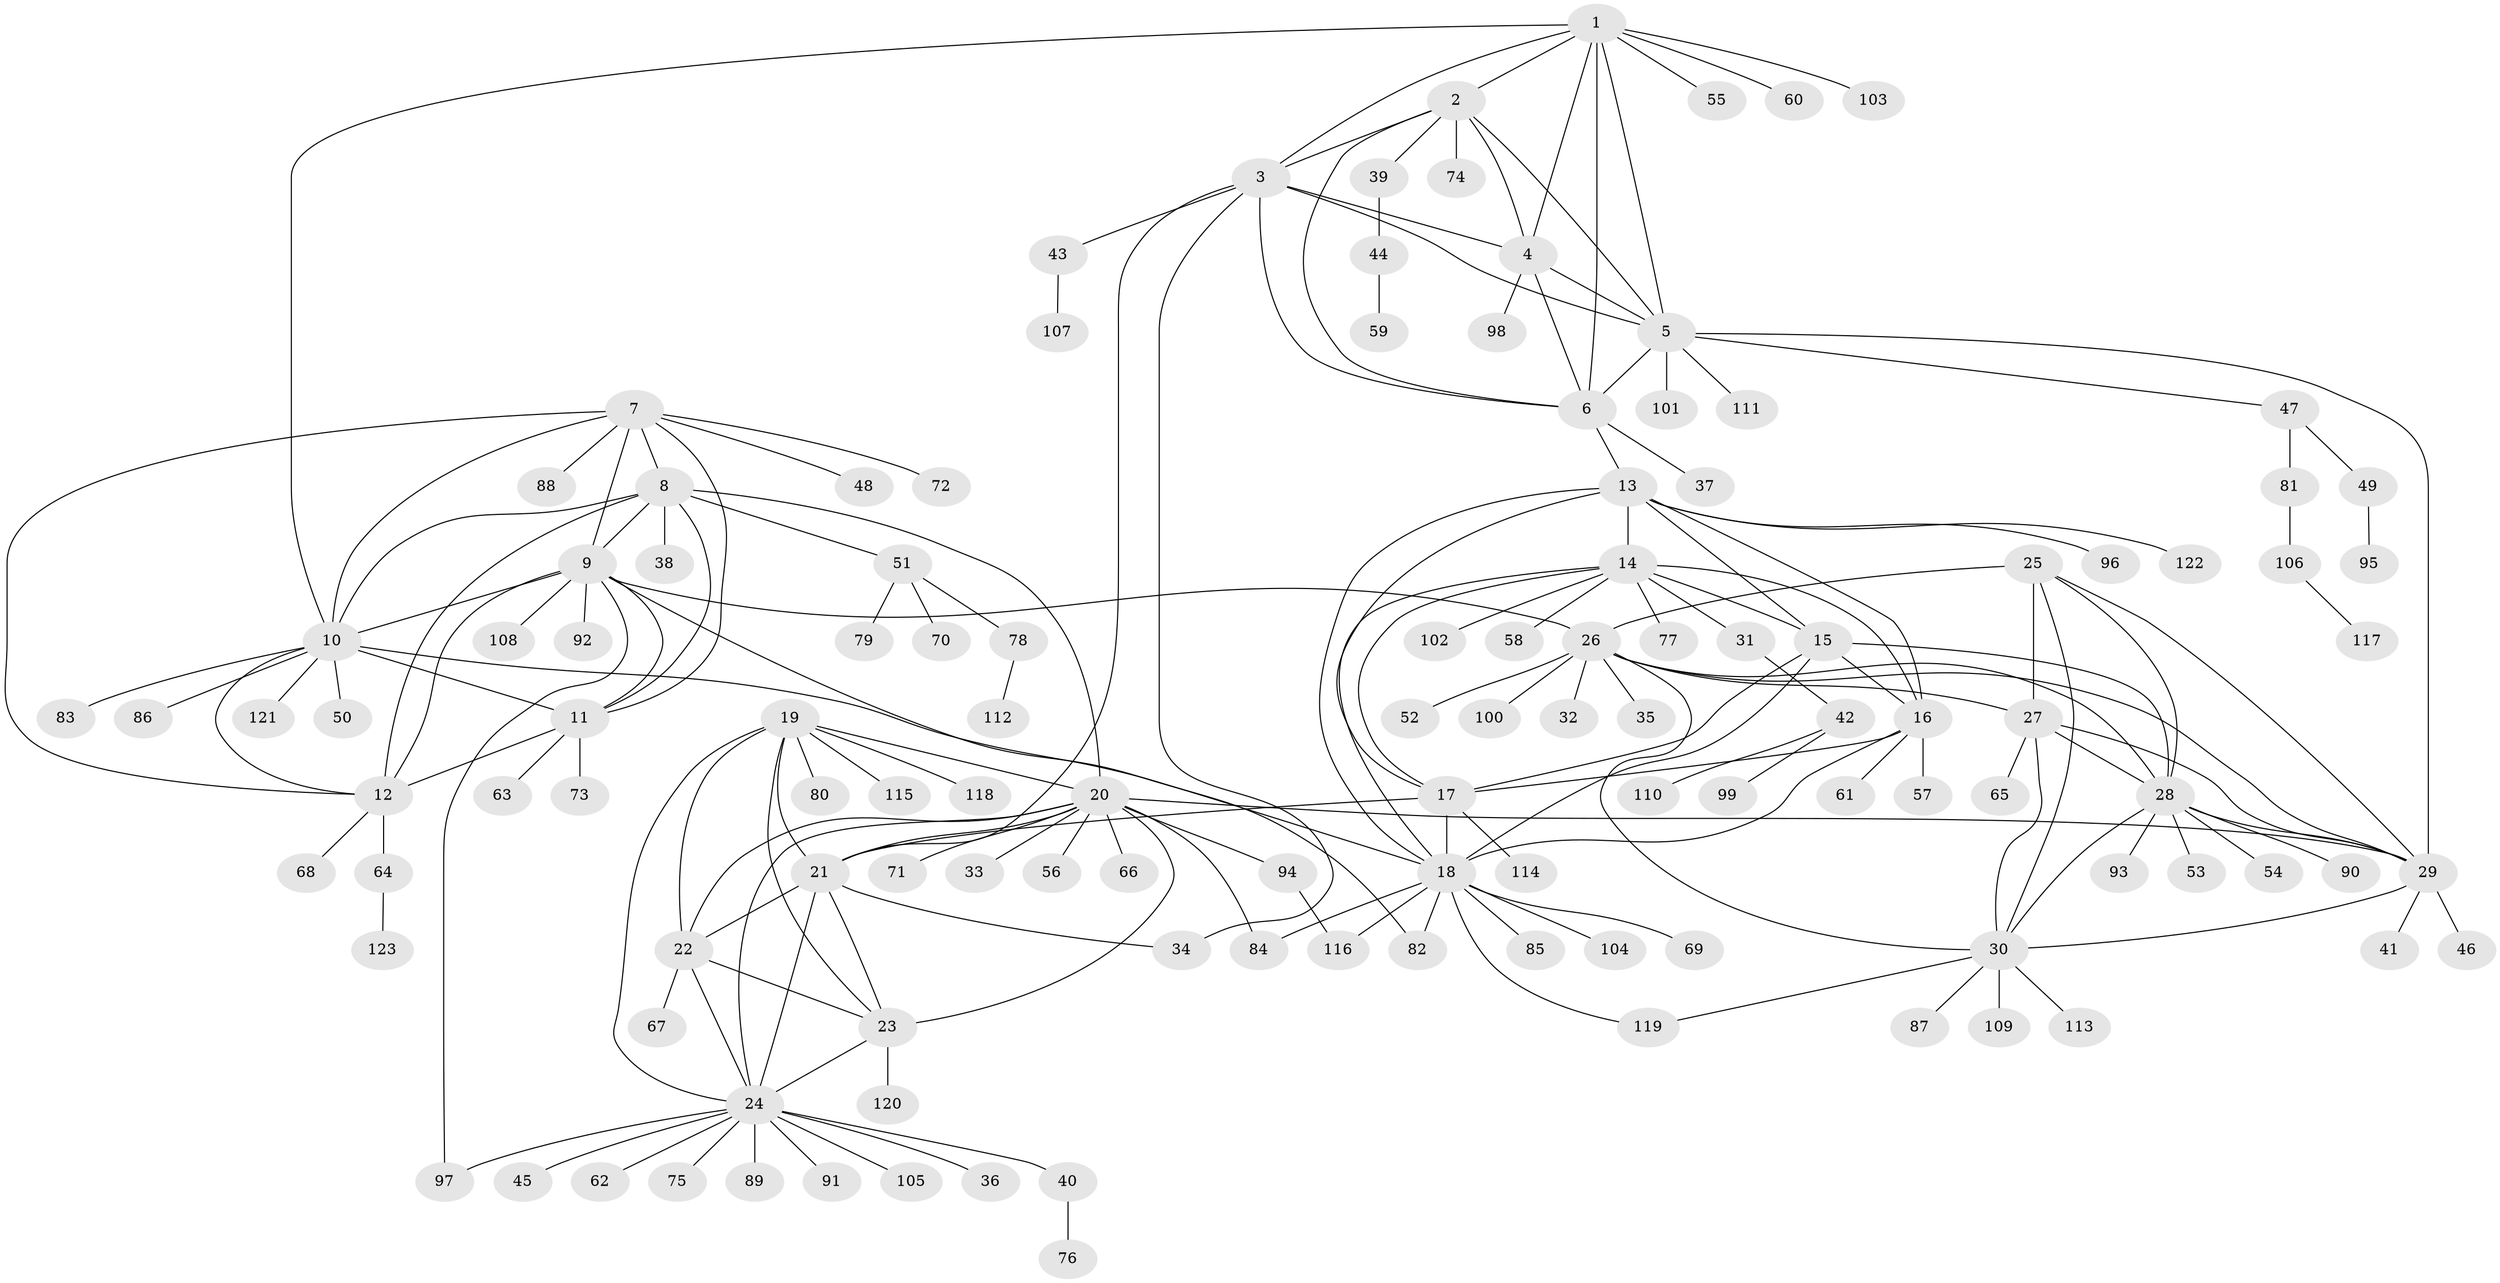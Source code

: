 // coarse degree distribution, {8: 0.05747126436781609, 6: 0.09195402298850575, 5: 0.034482758620689655, 7: 0.034482758620689655, 9: 0.011494252873563218, 10: 0.011494252873563218, 12: 0.034482758620689655, 13: 0.011494252873563218, 4: 0.011494252873563218, 2: 0.1724137931034483, 1: 0.5057471264367817, 3: 0.022988505747126436}
// Generated by graph-tools (version 1.1) at 2025/52/03/04/25 22:52:44]
// undirected, 123 vertices, 184 edges
graph export_dot {
  node [color=gray90,style=filled];
  1;
  2;
  3;
  4;
  5;
  6;
  7;
  8;
  9;
  10;
  11;
  12;
  13;
  14;
  15;
  16;
  17;
  18;
  19;
  20;
  21;
  22;
  23;
  24;
  25;
  26;
  27;
  28;
  29;
  30;
  31;
  32;
  33;
  34;
  35;
  36;
  37;
  38;
  39;
  40;
  41;
  42;
  43;
  44;
  45;
  46;
  47;
  48;
  49;
  50;
  51;
  52;
  53;
  54;
  55;
  56;
  57;
  58;
  59;
  60;
  61;
  62;
  63;
  64;
  65;
  66;
  67;
  68;
  69;
  70;
  71;
  72;
  73;
  74;
  75;
  76;
  77;
  78;
  79;
  80;
  81;
  82;
  83;
  84;
  85;
  86;
  87;
  88;
  89;
  90;
  91;
  92;
  93;
  94;
  95;
  96;
  97;
  98;
  99;
  100;
  101;
  102;
  103;
  104;
  105;
  106;
  107;
  108;
  109;
  110;
  111;
  112;
  113;
  114;
  115;
  116;
  117;
  118;
  119;
  120;
  121;
  122;
  123;
  1 -- 2;
  1 -- 3;
  1 -- 4;
  1 -- 5;
  1 -- 6;
  1 -- 10;
  1 -- 55;
  1 -- 60;
  1 -- 103;
  2 -- 3;
  2 -- 4;
  2 -- 5;
  2 -- 6;
  2 -- 39;
  2 -- 74;
  3 -- 4;
  3 -- 5;
  3 -- 6;
  3 -- 21;
  3 -- 34;
  3 -- 43;
  4 -- 5;
  4 -- 6;
  4 -- 98;
  5 -- 6;
  5 -- 29;
  5 -- 47;
  5 -- 101;
  5 -- 111;
  6 -- 13;
  6 -- 37;
  7 -- 8;
  7 -- 9;
  7 -- 10;
  7 -- 11;
  7 -- 12;
  7 -- 48;
  7 -- 72;
  7 -- 88;
  8 -- 9;
  8 -- 10;
  8 -- 11;
  8 -- 12;
  8 -- 20;
  8 -- 38;
  8 -- 51;
  9 -- 10;
  9 -- 11;
  9 -- 12;
  9 -- 26;
  9 -- 82;
  9 -- 92;
  9 -- 97;
  9 -- 108;
  10 -- 11;
  10 -- 12;
  10 -- 18;
  10 -- 50;
  10 -- 83;
  10 -- 86;
  10 -- 121;
  11 -- 12;
  11 -- 63;
  11 -- 73;
  12 -- 64;
  12 -- 68;
  13 -- 14;
  13 -- 15;
  13 -- 16;
  13 -- 17;
  13 -- 18;
  13 -- 96;
  13 -- 122;
  14 -- 15;
  14 -- 16;
  14 -- 17;
  14 -- 18;
  14 -- 31;
  14 -- 58;
  14 -- 77;
  14 -- 102;
  15 -- 16;
  15 -- 17;
  15 -- 18;
  15 -- 28;
  16 -- 17;
  16 -- 18;
  16 -- 57;
  16 -- 61;
  17 -- 18;
  17 -- 21;
  17 -- 114;
  18 -- 69;
  18 -- 82;
  18 -- 84;
  18 -- 85;
  18 -- 104;
  18 -- 116;
  18 -- 119;
  19 -- 20;
  19 -- 21;
  19 -- 22;
  19 -- 23;
  19 -- 24;
  19 -- 80;
  19 -- 115;
  19 -- 118;
  20 -- 21;
  20 -- 22;
  20 -- 23;
  20 -- 24;
  20 -- 29;
  20 -- 33;
  20 -- 56;
  20 -- 66;
  20 -- 71;
  20 -- 84;
  20 -- 94;
  21 -- 22;
  21 -- 23;
  21 -- 24;
  21 -- 34;
  22 -- 23;
  22 -- 24;
  22 -- 67;
  23 -- 24;
  23 -- 120;
  24 -- 36;
  24 -- 40;
  24 -- 45;
  24 -- 62;
  24 -- 75;
  24 -- 89;
  24 -- 91;
  24 -- 97;
  24 -- 105;
  25 -- 26;
  25 -- 27;
  25 -- 28;
  25 -- 29;
  25 -- 30;
  26 -- 27;
  26 -- 28;
  26 -- 29;
  26 -- 30;
  26 -- 32;
  26 -- 35;
  26 -- 52;
  26 -- 100;
  27 -- 28;
  27 -- 29;
  27 -- 30;
  27 -- 65;
  28 -- 29;
  28 -- 30;
  28 -- 53;
  28 -- 54;
  28 -- 90;
  28 -- 93;
  29 -- 30;
  29 -- 41;
  29 -- 46;
  30 -- 87;
  30 -- 109;
  30 -- 113;
  30 -- 119;
  31 -- 42;
  39 -- 44;
  40 -- 76;
  42 -- 99;
  42 -- 110;
  43 -- 107;
  44 -- 59;
  47 -- 49;
  47 -- 81;
  49 -- 95;
  51 -- 70;
  51 -- 78;
  51 -- 79;
  64 -- 123;
  78 -- 112;
  81 -- 106;
  94 -- 116;
  106 -- 117;
}
